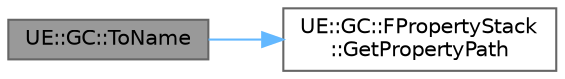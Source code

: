 digraph "UE::GC::ToName"
{
 // INTERACTIVE_SVG=YES
 // LATEX_PDF_SIZE
  bgcolor="transparent";
  edge [fontname=Helvetica,fontsize=10,labelfontname=Helvetica,labelfontsize=10];
  node [fontname=Helvetica,fontsize=10,shape=box,height=0.2,width=0.4];
  rankdir="LR";
  Node1 [id="Node000001",label="UE::GC::ToName",height=0.2,width=0.4,color="gray40", fillcolor="grey60", style="filled", fontcolor="black",tooltip=" "];
  Node1 -> Node2 [id="edge1_Node000001_Node000002",color="steelblue1",style="solid",tooltip=" "];
  Node2 [id="Node000002",label="UE::GC::FPropertyStack\l::GetPropertyPath",height=0.2,width=0.4,color="grey40", fillcolor="white", style="filled",URL="$d4/d13/classUE_1_1GC_1_1FPropertyStack.html#adcdfca3d35b6f58d00f892cfbcd860c7",tooltip="Get string representing property stack, e.g."];
}

